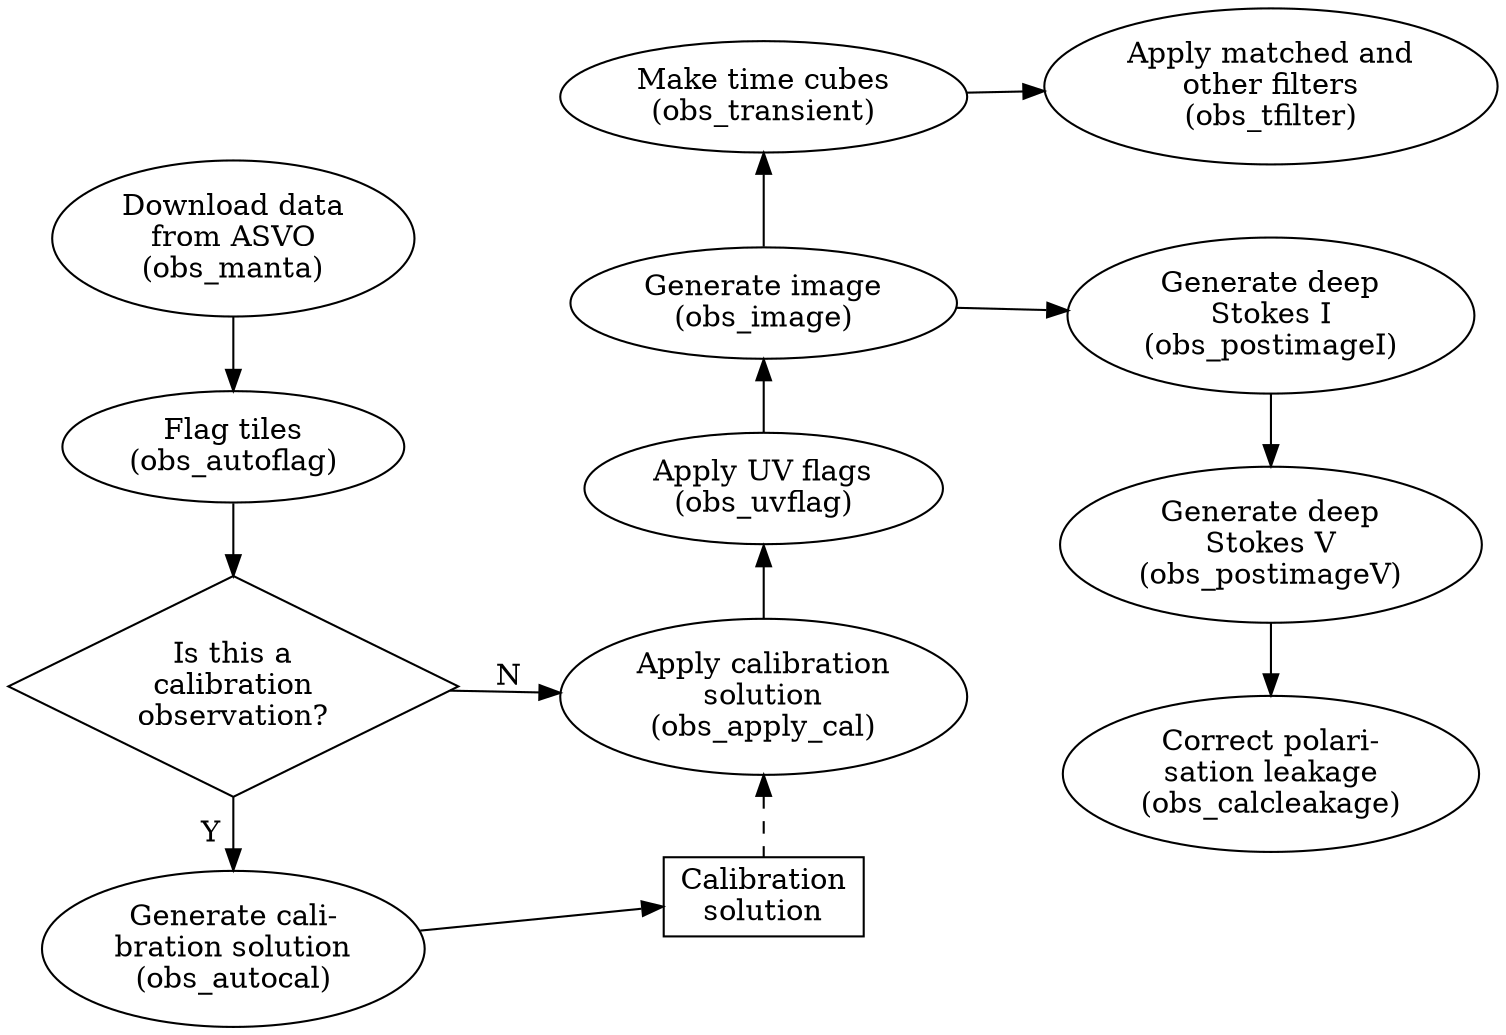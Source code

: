 digraph G {
  rankdir="LR";

  // TODO: Make this subgraph actually do something! (And add other subgraphs)
  subgraph cluster_0 {
    style=filled;
    color=lightgrey;
    transient [label="Make time cubes\n(obs_transient)"];
    tfilter [label="Apply matched and\nother filters\n(obs_tfilter)"];
    transient -> tfilter;
    label="Transients"
  }

  is_cal [shape=diamond; label="Is this a\ncalibration\nobservation?"];
  postimageI [label="postimage-I"];
  postimageV [label="postimage-V"];
  calsol [shape=rectangle; label="Calibration\nsolution"];
  manta [label="Download data\nfrom ASVO\n(obs_manta)"];
  autoflag [label="Flag tiles\n(obs_autoflag)"];
  autocal [label="Generate cali-\nbration solution\n(obs_autocal)"];
  apply_cal [label="Apply calibration\nsolution\n(obs_apply_cal)"];
  uvflag [label="Apply UV flags\n(obs_uvflag)"];
  image [label="Generate image\n(obs_image)"];
  postimageI [label="Generate deep\nStokes I\n(obs_postimageI)"];
  postimageV [label="Generate deep\nStokes V\n(obs_postimageV)"];
  calc_leakage [label="Correct polari-\nsation leakage\n(obs_calcleakage)"];

  manta -> autoflag -> is_cal;
  is_cal -> autocal [label="Y"];
  autocal -> calsol;
  image -> uvflag [dir=back];
  uvflag -> apply_cal [dir=back];
  transient -> image [dir=back];
  tfilter -> postimageI [style=invis];
  image -> postimageI;
  postimageI -> postimageV;
  postimageV -> calc_leakage;
  apply_cal -> calsol [dir=back; style=dashed];
  is_cal -> apply_cal [label="N"];

  {rank="same"; manta; autoflag; is_cal; autocal;}
  {rank="same"; apply_cal; calsol; uvflag; image; transient;}
  {rank="same"; tfilter; postimageI; postimageV; calc_leakage;}
}
